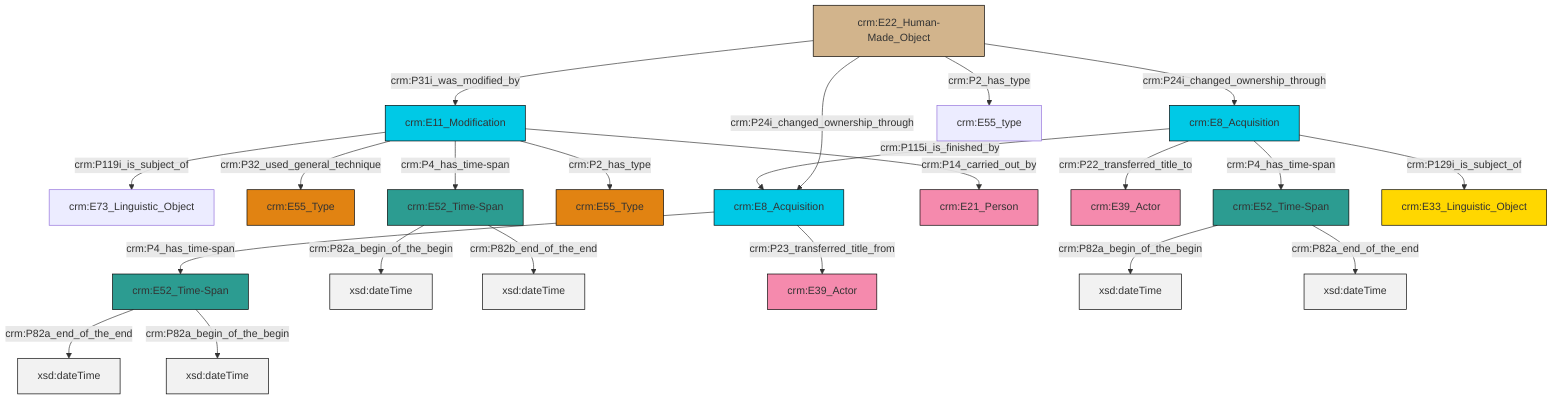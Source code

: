graph TD
classDef Literal fill:#f2f2f2,stroke:#000000;
classDef CRM_Entity fill:#FFFFFF,stroke:#000000;
classDef Temporal_Entity fill:#00C9E6, stroke:#000000;
classDef Type fill:#E18312, stroke:#000000;
classDef Time-Span fill:#2C9C91, stroke:#000000;
classDef Appellation fill:#FFEB7F, stroke:#000000;
classDef Place fill:#008836, stroke:#000000;
classDef Persistent_Item fill:#B266B2, stroke:#000000;
classDef Conceptual_Object fill:#FFD700, stroke:#000000;
classDef Physical_Thing fill:#D2B48C, stroke:#000000;
classDef Actor fill:#f58aad, stroke:#000000;
classDef PC_Classes fill:#4ce600, stroke:#000000;
classDef Multi fill:#cccccc,stroke:#000000;

0["crm:E52_Time-Span"]:::Time-Span -->|crm:P82a_end_of_the_end| 1[xsd:dateTime]:::Literal
3["crm:E22_Human-Made_Object"]:::Physical_Thing -->|crm:P24i_changed_ownership_through| 4["crm:E8_Acquisition"]:::Temporal_Entity
3["crm:E22_Human-Made_Object"]:::Physical_Thing -->|crm:P31i_was_modified_by| 5["crm:E11_Modification"]:::Temporal_Entity
3["crm:E22_Human-Made_Object"]:::Physical_Thing -->|crm:P2_has_type| 11["crm:E55_type"]:::Default
13["crm:E52_Time-Span"]:::Time-Span -->|crm:P82a_begin_of_the_begin| 14[xsd:dateTime]:::Literal
5["crm:E11_Modification"]:::Temporal_Entity -->|crm:P2_has_type| 15["crm:E55_Type"]:::Type
4["crm:E8_Acquisition"]:::Temporal_Entity -->|crm:P115i_is_finished_by| 16["crm:E8_Acquisition"]:::Temporal_Entity
5["crm:E11_Modification"]:::Temporal_Entity -->|crm:P32_used_general_technique| 9["crm:E55_Type"]:::Type
16["crm:E8_Acquisition"]:::Temporal_Entity -->|crm:P4_has_time-span| 0["crm:E52_Time-Span"]:::Time-Span
0["crm:E52_Time-Span"]:::Time-Span -->|crm:P82a_begin_of_the_begin| 19[xsd:dateTime]:::Literal
5["crm:E11_Modification"]:::Temporal_Entity -->|crm:P119i_is_subject_of| 7["crm:E73_Linguistic_Object"]:::Default
13["crm:E52_Time-Span"]:::Time-Span -->|crm:P82b_end_of_the_end| 25[xsd:dateTime]:::Literal
4["crm:E8_Acquisition"]:::Temporal_Entity -->|crm:P4_has_time-span| 22["crm:E52_Time-Span"]:::Time-Span
4["crm:E8_Acquisition"]:::Temporal_Entity -->|crm:P129i_is_subject_of| 27["crm:E33_Linguistic_Object"]:::Conceptual_Object
22["crm:E52_Time-Span"]:::Time-Span -->|crm:P82a_begin_of_the_begin| 31[xsd:dateTime]:::Literal
16["crm:E8_Acquisition"]:::Temporal_Entity -->|crm:P23_transferred_title_from| 28["crm:E39_Actor"]:::Actor
4["crm:E8_Acquisition"]:::Temporal_Entity -->|crm:P22_transferred_title_to| 20["crm:E39_Actor"]:::Actor
3["crm:E22_Human-Made_Object"]:::Physical_Thing -->|crm:P24i_changed_ownership_through| 16["crm:E8_Acquisition"]:::Temporal_Entity
5["crm:E11_Modification"]:::Temporal_Entity -->|crm:P14_carried_out_by| 17["crm:E21_Person"]:::Actor
22["crm:E52_Time-Span"]:::Time-Span -->|crm:P82a_end_of_the_end| 35[xsd:dateTime]:::Literal
5["crm:E11_Modification"]:::Temporal_Entity -->|crm:P4_has_time-span| 13["crm:E52_Time-Span"]:::Time-Span